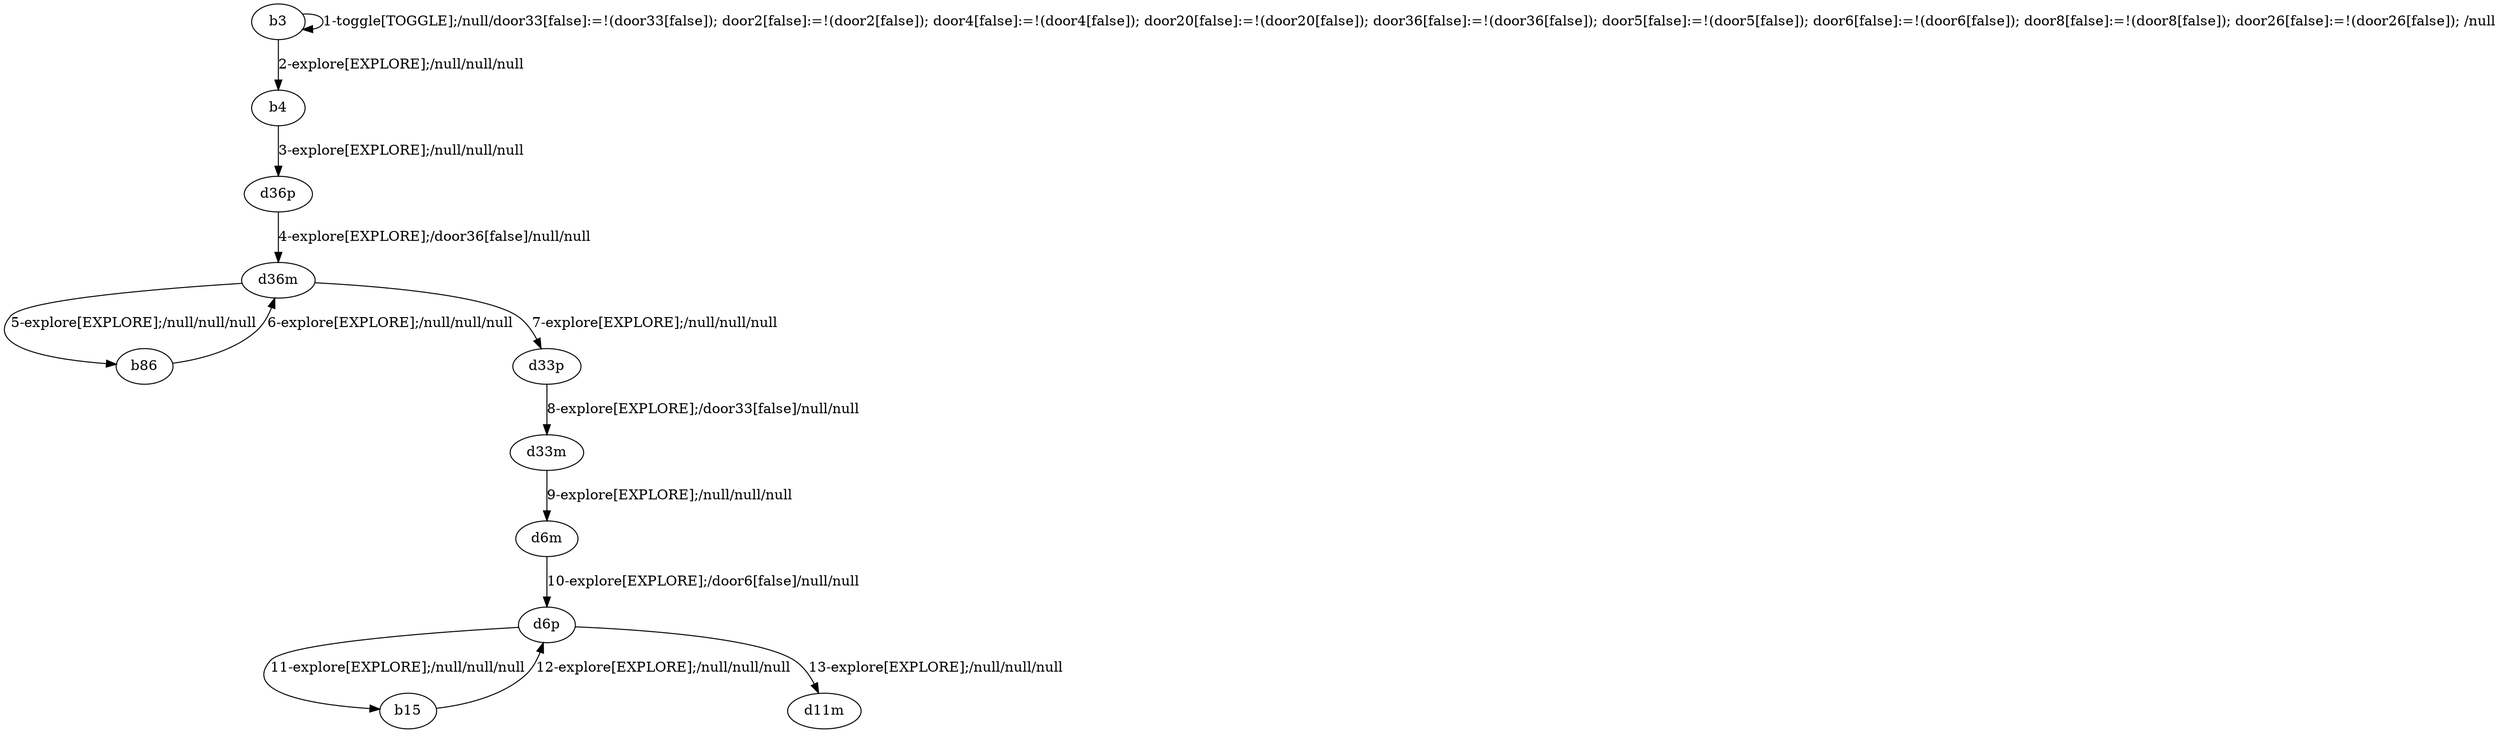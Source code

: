 # Total number of goals covered by this test: 2
# b15 --> d6p
# d6p --> d11m

digraph g {
"b3" -> "b3" [label = "1-toggle[TOGGLE];/null/door33[false]:=!(door33[false]); door2[false]:=!(door2[false]); door4[false]:=!(door4[false]); door20[false]:=!(door20[false]); door36[false]:=!(door36[false]); door5[false]:=!(door5[false]); door6[false]:=!(door6[false]); door8[false]:=!(door8[false]); door26[false]:=!(door26[false]); /null"];
"b3" -> "b4" [label = "2-explore[EXPLORE];/null/null/null"];
"b4" -> "d36p" [label = "3-explore[EXPLORE];/null/null/null"];
"d36p" -> "d36m" [label = "4-explore[EXPLORE];/door36[false]/null/null"];
"d36m" -> "b86" [label = "5-explore[EXPLORE];/null/null/null"];
"b86" -> "d36m" [label = "6-explore[EXPLORE];/null/null/null"];
"d36m" -> "d33p" [label = "7-explore[EXPLORE];/null/null/null"];
"d33p" -> "d33m" [label = "8-explore[EXPLORE];/door33[false]/null/null"];
"d33m" -> "d6m" [label = "9-explore[EXPLORE];/null/null/null"];
"d6m" -> "d6p" [label = "10-explore[EXPLORE];/door6[false]/null/null"];
"d6p" -> "b15" [label = "11-explore[EXPLORE];/null/null/null"];
"b15" -> "d6p" [label = "12-explore[EXPLORE];/null/null/null"];
"d6p" -> "d11m" [label = "13-explore[EXPLORE];/null/null/null"];
}